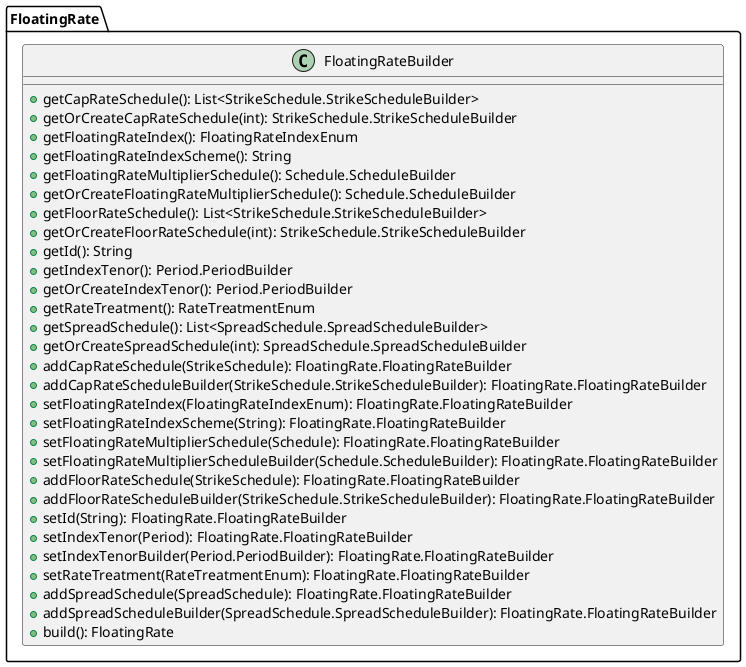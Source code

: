 @startuml

    class FloatingRate.FloatingRateBuilder [[FloatingRate.FloatingRateBuilder.html]] {
        +getCapRateSchedule(): List<StrikeSchedule.StrikeScheduleBuilder>
        +getOrCreateCapRateSchedule(int): StrikeSchedule.StrikeScheduleBuilder
        +getFloatingRateIndex(): FloatingRateIndexEnum
        +getFloatingRateIndexScheme(): String
        +getFloatingRateMultiplierSchedule(): Schedule.ScheduleBuilder
        +getOrCreateFloatingRateMultiplierSchedule(): Schedule.ScheduleBuilder
        +getFloorRateSchedule(): List<StrikeSchedule.StrikeScheduleBuilder>
        +getOrCreateFloorRateSchedule(int): StrikeSchedule.StrikeScheduleBuilder
        +getId(): String
        +getIndexTenor(): Period.PeriodBuilder
        +getOrCreateIndexTenor(): Period.PeriodBuilder
        +getRateTreatment(): RateTreatmentEnum
        +getSpreadSchedule(): List<SpreadSchedule.SpreadScheduleBuilder>
        +getOrCreateSpreadSchedule(int): SpreadSchedule.SpreadScheduleBuilder
        +addCapRateSchedule(StrikeSchedule): FloatingRate.FloatingRateBuilder
        +addCapRateScheduleBuilder(StrikeSchedule.StrikeScheduleBuilder): FloatingRate.FloatingRateBuilder
        +setFloatingRateIndex(FloatingRateIndexEnum): FloatingRate.FloatingRateBuilder
        +setFloatingRateIndexScheme(String): FloatingRate.FloatingRateBuilder
        +setFloatingRateMultiplierSchedule(Schedule): FloatingRate.FloatingRateBuilder
        +setFloatingRateMultiplierScheduleBuilder(Schedule.ScheduleBuilder): FloatingRate.FloatingRateBuilder
        +addFloorRateSchedule(StrikeSchedule): FloatingRate.FloatingRateBuilder
        +addFloorRateScheduleBuilder(StrikeSchedule.StrikeScheduleBuilder): FloatingRate.FloatingRateBuilder
        +setId(String): FloatingRate.FloatingRateBuilder
        +setIndexTenor(Period): FloatingRate.FloatingRateBuilder
        +setIndexTenorBuilder(Period.PeriodBuilder): FloatingRate.FloatingRateBuilder
        +setRateTreatment(RateTreatmentEnum): FloatingRate.FloatingRateBuilder
        +addSpreadSchedule(SpreadSchedule): FloatingRate.FloatingRateBuilder
        +addSpreadScheduleBuilder(SpreadSchedule.SpreadScheduleBuilder): FloatingRate.FloatingRateBuilder
        +build(): FloatingRate
    }

@enduml
